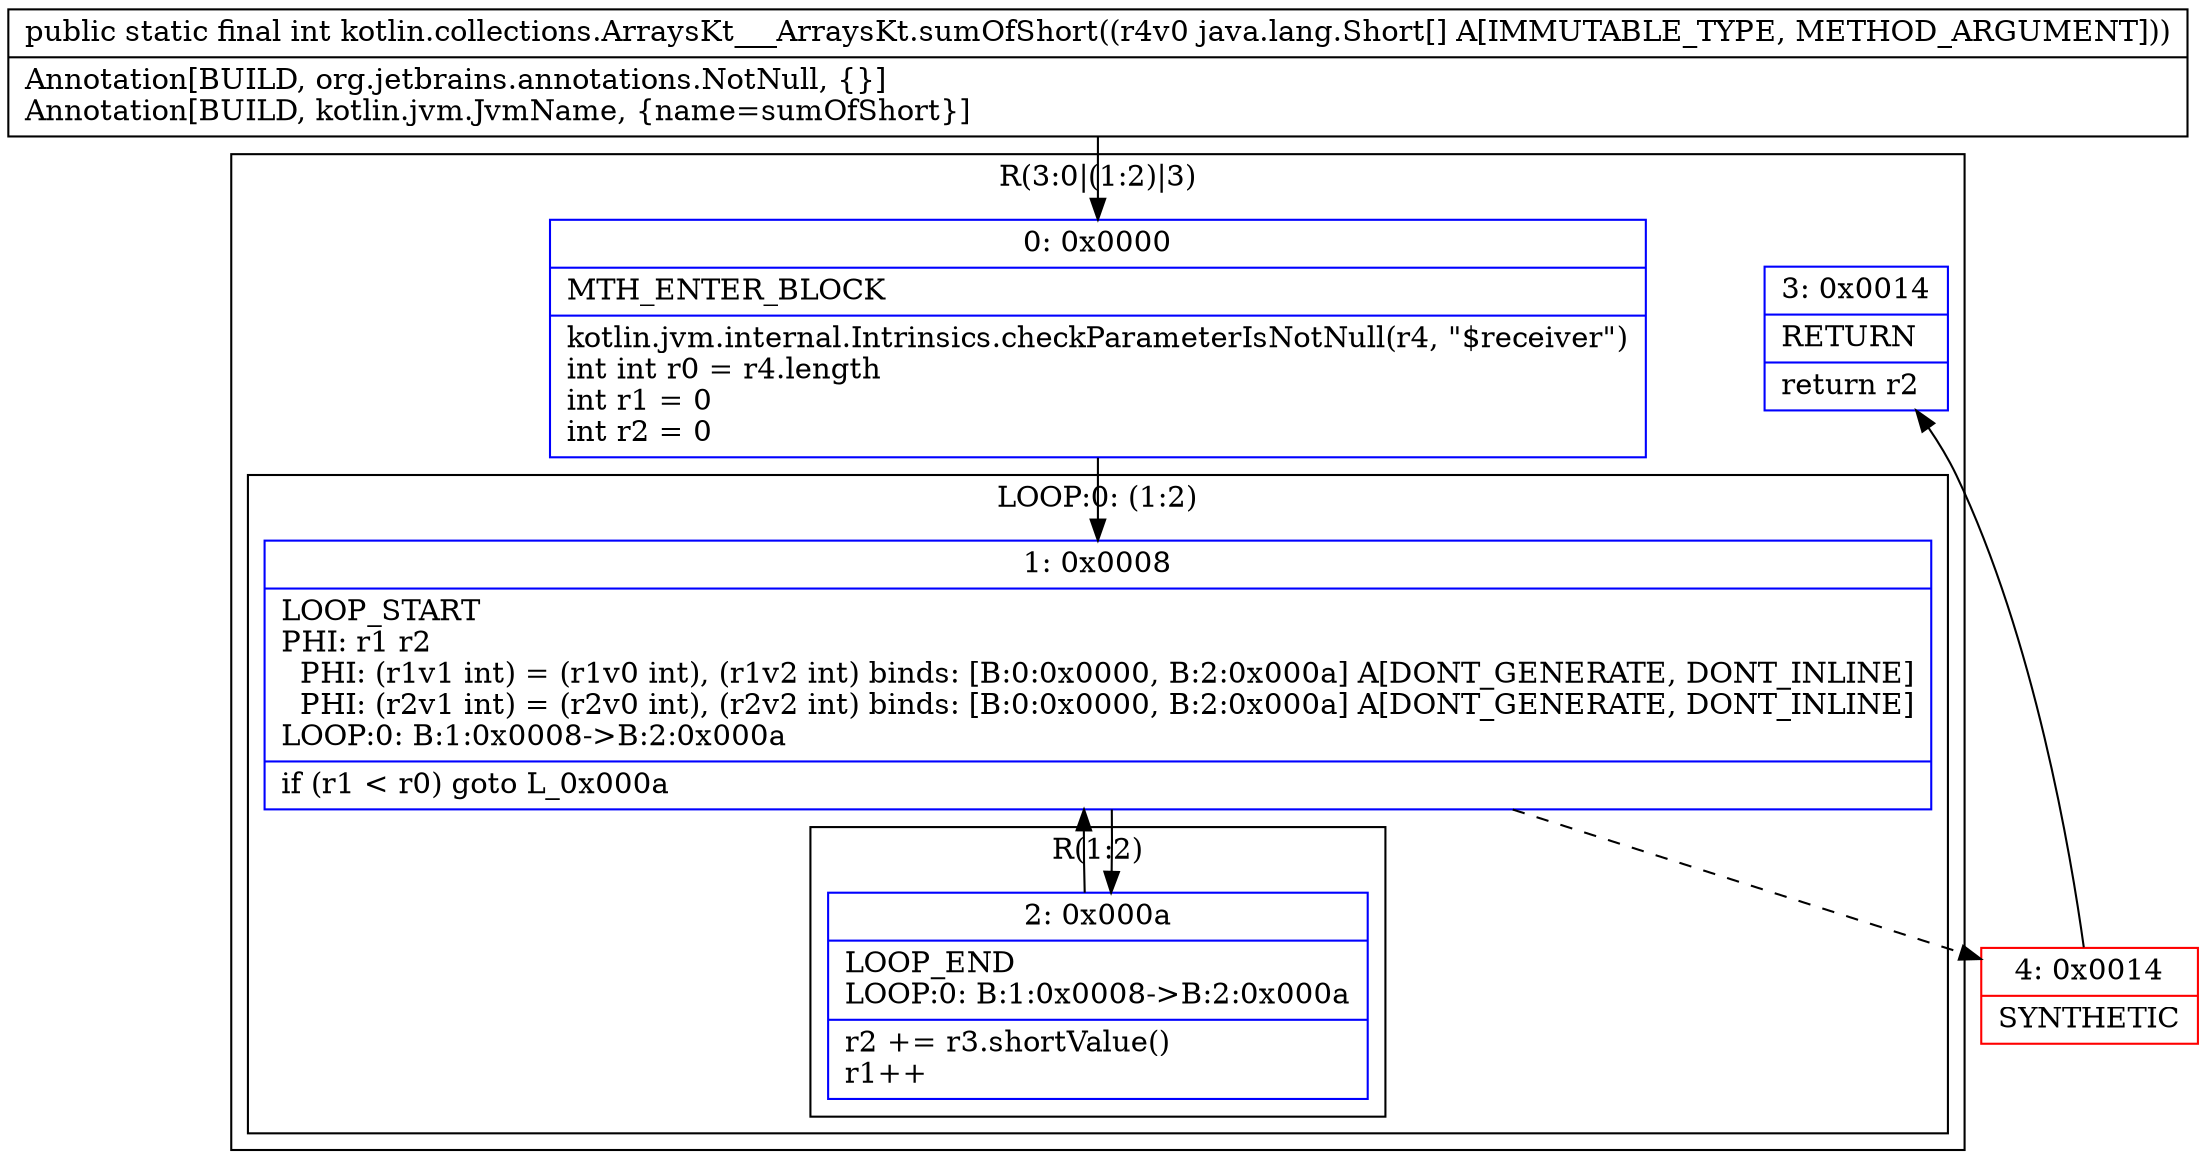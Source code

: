digraph "CFG forkotlin.collections.ArraysKt___ArraysKt.sumOfShort([Ljava\/lang\/Short;)I" {
subgraph cluster_Region_618698509 {
label = "R(3:0|(1:2)|3)";
node [shape=record,color=blue];
Node_0 [shape=record,label="{0\:\ 0x0000|MTH_ENTER_BLOCK\l|kotlin.jvm.internal.Intrinsics.checkParameterIsNotNull(r4, \"$receiver\")\lint int r0 = r4.length\lint r1 = 0\lint r2 = 0\l}"];
subgraph cluster_LoopRegion_123573224 {
label = "LOOP:0: (1:2)";
node [shape=record,color=blue];
Node_1 [shape=record,label="{1\:\ 0x0008|LOOP_START\lPHI: r1 r2 \l  PHI: (r1v1 int) = (r1v0 int), (r1v2 int) binds: [B:0:0x0000, B:2:0x000a] A[DONT_GENERATE, DONT_INLINE]\l  PHI: (r2v1 int) = (r2v0 int), (r2v2 int) binds: [B:0:0x0000, B:2:0x000a] A[DONT_GENERATE, DONT_INLINE]\lLOOP:0: B:1:0x0008\-\>B:2:0x000a\l|if (r1 \< r0) goto L_0x000a\l}"];
subgraph cluster_Region_1286060085 {
label = "R(1:2)";
node [shape=record,color=blue];
Node_2 [shape=record,label="{2\:\ 0x000a|LOOP_END\lLOOP:0: B:1:0x0008\-\>B:2:0x000a\l|r2 += r3.shortValue()\lr1++\l}"];
}
}
Node_3 [shape=record,label="{3\:\ 0x0014|RETURN\l|return r2\l}"];
}
Node_4 [shape=record,color=red,label="{4\:\ 0x0014|SYNTHETIC\l}"];
MethodNode[shape=record,label="{public static final int kotlin.collections.ArraysKt___ArraysKt.sumOfShort((r4v0 java.lang.Short[] A[IMMUTABLE_TYPE, METHOD_ARGUMENT]))  | Annotation[BUILD, org.jetbrains.annotations.NotNull, \{\}]\lAnnotation[BUILD, kotlin.jvm.JvmName, \{name=sumOfShort\}]\l}"];
MethodNode -> Node_0;
Node_0 -> Node_1;
Node_1 -> Node_2;
Node_1 -> Node_4[style=dashed];
Node_2 -> Node_1;
Node_4 -> Node_3;
}

